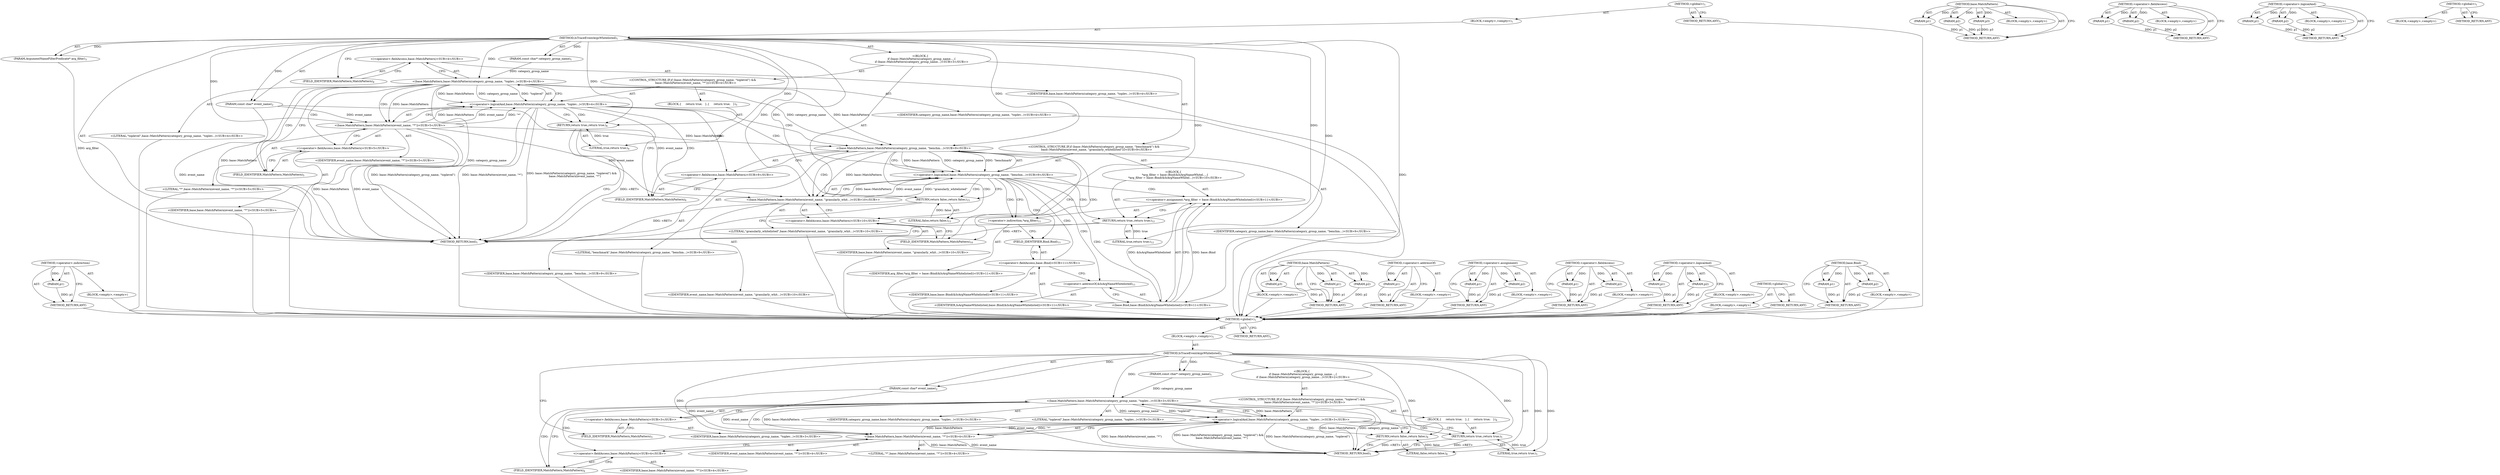 digraph "base.Bind" {
vulnerable_6 [label=<(METHOD,&lt;global&gt;)<SUB>1</SUB>>];
vulnerable_7 [label=<(BLOCK,&lt;empty&gt;,&lt;empty&gt;)<SUB>1</SUB>>];
vulnerable_8 [label=<(METHOD,IsTraceEventArgsWhitelisted)<SUB>1</SUB>>];
vulnerable_9 [label=<(PARAM,const char* category_group_name)<SUB>1</SUB>>];
vulnerable_10 [label=<(PARAM,const char* event_name)<SUB>2</SUB>>];
vulnerable_11 [label="<(BLOCK,{
   if (base::MatchPattern(category_group_name...,{
   if (base::MatchPattern(category_group_name...)<SUB>2</SUB>>"];
vulnerable_12 [label="<(CONTROL_STRUCTURE,IF,if (base::MatchPattern(category_group_name, &quot;toplevel&quot;) &amp;&amp;
       base::MatchPattern(event_name, &quot;*&quot;)))<SUB>3</SUB>>"];
vulnerable_13 [label="<(&lt;operator&gt;.logicalAnd,base::MatchPattern(category_group_name, &quot;toplev...)<SUB>3</SUB>>"];
vulnerable_14 [label="<(base.MatchPattern,base::MatchPattern(category_group_name, &quot;toplev...)<SUB>3</SUB>>"];
vulnerable_15 [label="<(&lt;operator&gt;.fieldAccess,base::MatchPattern)<SUB>3</SUB>>"];
vulnerable_16 [label="<(IDENTIFIER,base,base::MatchPattern(category_group_name, &quot;toplev...)<SUB>3</SUB>>"];
vulnerable_17 [label=<(FIELD_IDENTIFIER,MatchPattern,MatchPattern)<SUB>3</SUB>>];
vulnerable_18 [label="<(IDENTIFIER,category_group_name,base::MatchPattern(category_group_name, &quot;toplev...)<SUB>3</SUB>>"];
vulnerable_19 [label="<(LITERAL,&quot;toplevel&quot;,base::MatchPattern(category_group_name, &quot;toplev...)<SUB>3</SUB>>"];
vulnerable_20 [label="<(base.MatchPattern,base::MatchPattern(event_name, &quot;*&quot;))<SUB>4</SUB>>"];
vulnerable_21 [label="<(&lt;operator&gt;.fieldAccess,base::MatchPattern)<SUB>4</SUB>>"];
vulnerable_22 [label="<(IDENTIFIER,base,base::MatchPattern(event_name, &quot;*&quot;))<SUB>4</SUB>>"];
vulnerable_23 [label=<(FIELD_IDENTIFIER,MatchPattern,MatchPattern)<SUB>4</SUB>>];
vulnerable_24 [label="<(IDENTIFIER,event_name,base::MatchPattern(event_name, &quot;*&quot;))<SUB>4</SUB>>"];
vulnerable_25 [label="<(LITERAL,&quot;*&quot;,base::MatchPattern(event_name, &quot;*&quot;))<SUB>4</SUB>>"];
vulnerable_26 [label=<(BLOCK,{
     return true;
   },{
     return true;
   })<SUB>4</SUB>>];
vulnerable_27 [label=<(RETURN,return true;,return true;)<SUB>5</SUB>>];
vulnerable_28 [label=<(LITERAL,true,return true;)<SUB>5</SUB>>];
vulnerable_29 [label=<(RETURN,return false;,return false;)<SUB>8</SUB>>];
vulnerable_30 [label=<(LITERAL,false,return false;)<SUB>8</SUB>>];
vulnerable_31 [label=<(METHOD_RETURN,bool)<SUB>1</SUB>>];
vulnerable_33 [label=<(METHOD_RETURN,ANY)<SUB>1</SUB>>];
vulnerable_59 [label=<(METHOD,base.MatchPattern)>];
vulnerable_60 [label=<(PARAM,p1)>];
vulnerable_61 [label=<(PARAM,p2)>];
vulnerable_62 [label=<(PARAM,p3)>];
vulnerable_63 [label=<(BLOCK,&lt;empty&gt;,&lt;empty&gt;)>];
vulnerable_64 [label=<(METHOD_RETURN,ANY)>];
vulnerable_65 [label=<(METHOD,&lt;operator&gt;.fieldAccess)>];
vulnerable_66 [label=<(PARAM,p1)>];
vulnerable_67 [label=<(PARAM,p2)>];
vulnerable_68 [label=<(BLOCK,&lt;empty&gt;,&lt;empty&gt;)>];
vulnerable_69 [label=<(METHOD_RETURN,ANY)>];
vulnerable_54 [label=<(METHOD,&lt;operator&gt;.logicalAnd)>];
vulnerable_55 [label=<(PARAM,p1)>];
vulnerable_56 [label=<(PARAM,p2)>];
vulnerable_57 [label=<(BLOCK,&lt;empty&gt;,&lt;empty&gt;)>];
vulnerable_58 [label=<(METHOD_RETURN,ANY)>];
vulnerable_48 [label=<(METHOD,&lt;global&gt;)<SUB>1</SUB>>];
vulnerable_49 [label=<(BLOCK,&lt;empty&gt;,&lt;empty&gt;)>];
vulnerable_50 [label=<(METHOD_RETURN,ANY)>];
fixed_108 [label=<(METHOD,&lt;operator&gt;.indirection)>];
fixed_109 [label=<(PARAM,p1)>];
fixed_110 [label=<(BLOCK,&lt;empty&gt;,&lt;empty&gt;)>];
fixed_111 [label=<(METHOD_RETURN,ANY)>];
fixed_6 [label=<(METHOD,&lt;global&gt;)<SUB>1</SUB>>];
fixed_7 [label=<(BLOCK,&lt;empty&gt;,&lt;empty&gt;)<SUB>1</SUB>>];
fixed_8 [label=<(METHOD,IsTraceEventArgsWhitelisted)<SUB>1</SUB>>];
fixed_9 [label=<(PARAM,const char* category_group_name)<SUB>1</SUB>>];
fixed_10 [label=<(PARAM,const char* event_name)<SUB>2</SUB>>];
fixed_11 [label=<(PARAM,ArgumentNameFilterPredicate* arg_filter)<SUB>3</SUB>>];
fixed_12 [label="<(BLOCK,{
   if (base::MatchPattern(category_group_name...,{
   if (base::MatchPattern(category_group_name...)<SUB>3</SUB>>"];
fixed_13 [label="<(CONTROL_STRUCTURE,IF,if (base::MatchPattern(category_group_name, &quot;toplevel&quot;) &amp;&amp;
       base::MatchPattern(event_name, &quot;*&quot;)))<SUB>4</SUB>>"];
fixed_14 [label="<(&lt;operator&gt;.logicalAnd,base::MatchPattern(category_group_name, &quot;toplev...)<SUB>4</SUB>>"];
fixed_15 [label="<(base.MatchPattern,base::MatchPattern(category_group_name, &quot;toplev...)<SUB>4</SUB>>"];
fixed_16 [label="<(&lt;operator&gt;.fieldAccess,base::MatchPattern)<SUB>4</SUB>>"];
fixed_17 [label="<(IDENTIFIER,base,base::MatchPattern(category_group_name, &quot;toplev...)<SUB>4</SUB>>"];
fixed_18 [label=<(FIELD_IDENTIFIER,MatchPattern,MatchPattern)<SUB>4</SUB>>];
fixed_19 [label="<(IDENTIFIER,category_group_name,base::MatchPattern(category_group_name, &quot;toplev...)<SUB>4</SUB>>"];
fixed_20 [label="<(LITERAL,&quot;toplevel&quot;,base::MatchPattern(category_group_name, &quot;toplev...)<SUB>4</SUB>>"];
fixed_21 [label="<(base.MatchPattern,base::MatchPattern(event_name, &quot;*&quot;))<SUB>5</SUB>>"];
fixed_22 [label="<(&lt;operator&gt;.fieldAccess,base::MatchPattern)<SUB>5</SUB>>"];
fixed_23 [label="<(IDENTIFIER,base,base::MatchPattern(event_name, &quot;*&quot;))<SUB>5</SUB>>"];
fixed_24 [label=<(FIELD_IDENTIFIER,MatchPattern,MatchPattern)<SUB>5</SUB>>];
fixed_25 [label="<(IDENTIFIER,event_name,base::MatchPattern(event_name, &quot;*&quot;))<SUB>5</SUB>>"];
fixed_26 [label="<(LITERAL,&quot;*&quot;,base::MatchPattern(event_name, &quot;*&quot;))<SUB>5</SUB>>"];
fixed_27 [label=<(BLOCK,{
     return true;
   },{
     return true;
   })<SUB>5</SUB>>];
fixed_28 [label=<(RETURN,return true;,return true;)<SUB>6</SUB>>];
fixed_29 [label=<(LITERAL,true,return true;)<SUB>6</SUB>>];
fixed_30 [label="<(CONTROL_STRUCTURE,IF,if (base::MatchPattern(category_group_name, &quot;benchmark&quot;) &amp;&amp;
      base::MatchPattern(event_name, &quot;granularly_whitelisted&quot;)))<SUB>9</SUB>>"];
fixed_31 [label="<(&lt;operator&gt;.logicalAnd,base::MatchPattern(category_group_name, &quot;benchm...)<SUB>9</SUB>>"];
fixed_32 [label="<(base.MatchPattern,base::MatchPattern(category_group_name, &quot;benchm...)<SUB>9</SUB>>"];
fixed_33 [label="<(&lt;operator&gt;.fieldAccess,base::MatchPattern)<SUB>9</SUB>>"];
fixed_34 [label="<(IDENTIFIER,base,base::MatchPattern(category_group_name, &quot;benchm...)<SUB>9</SUB>>"];
fixed_35 [label=<(FIELD_IDENTIFIER,MatchPattern,MatchPattern)<SUB>9</SUB>>];
fixed_36 [label="<(IDENTIFIER,category_group_name,base::MatchPattern(category_group_name, &quot;benchm...)<SUB>9</SUB>>"];
fixed_37 [label="<(LITERAL,&quot;benchmark&quot;,base::MatchPattern(category_group_name, &quot;benchm...)<SUB>9</SUB>>"];
fixed_38 [label="<(base.MatchPattern,base::MatchPattern(event_name, &quot;granularly_whit...)<SUB>10</SUB>>"];
fixed_39 [label="<(&lt;operator&gt;.fieldAccess,base::MatchPattern)<SUB>10</SUB>>"];
fixed_40 [label="<(IDENTIFIER,base,base::MatchPattern(event_name, &quot;granularly_whit...)<SUB>10</SUB>>"];
fixed_41 [label=<(FIELD_IDENTIFIER,MatchPattern,MatchPattern)<SUB>10</SUB>>];
fixed_42 [label="<(IDENTIFIER,event_name,base::MatchPattern(event_name, &quot;granularly_whit...)<SUB>10</SUB>>"];
fixed_43 [label="<(LITERAL,&quot;granularly_whitelisted&quot;,base::MatchPattern(event_name, &quot;granularly_whit...)<SUB>10</SUB>>"];
fixed_44 [label="<(BLOCK,{
    *arg_filter = base::Bind(&amp;IsArgNameWhitel...,{
    *arg_filter = base::Bind(&amp;IsArgNameWhitel...)<SUB>10</SUB>>"];
fixed_45 [label="<(&lt;operator&gt;.assignment,*arg_filter = base::Bind(&amp;IsArgNameWhitelisted))<SUB>11</SUB>>"];
fixed_46 [label=<(&lt;operator&gt;.indirection,*arg_filter)<SUB>11</SUB>>];
fixed_47 [label="<(IDENTIFIER,arg_filter,*arg_filter = base::Bind(&amp;IsArgNameWhitelisted))<SUB>11</SUB>>"];
fixed_48 [label="<(base.Bind,base::Bind(&amp;IsArgNameWhitelisted))<SUB>11</SUB>>"];
fixed_49 [label="<(&lt;operator&gt;.fieldAccess,base::Bind)<SUB>11</SUB>>"];
fixed_50 [label="<(IDENTIFIER,base,base::Bind(&amp;IsArgNameWhitelisted))<SUB>11</SUB>>"];
fixed_51 [label=<(FIELD_IDENTIFIER,Bind,Bind)<SUB>11</SUB>>];
fixed_52 [label=<(&lt;operator&gt;.addressOf,&amp;IsArgNameWhitelisted)<SUB>11</SUB>>];
fixed_53 [label="<(IDENTIFIER,IsArgNameWhitelisted,base::Bind(&amp;IsArgNameWhitelisted))<SUB>11</SUB>>"];
fixed_54 [label=<(RETURN,return true;,return true;)<SUB>12</SUB>>];
fixed_55 [label=<(LITERAL,true,return true;)<SUB>12</SUB>>];
fixed_56 [label=<(RETURN,return false;,return false;)<SUB>15</SUB>>];
fixed_57 [label=<(LITERAL,false,return false;)<SUB>15</SUB>>];
fixed_58 [label=<(METHOD_RETURN,bool)<SUB>1</SUB>>];
fixed_60 [label=<(METHOD_RETURN,ANY)<SUB>1</SUB>>];
fixed_92 [label=<(METHOD,base.MatchPattern)>];
fixed_93 [label=<(PARAM,p1)>];
fixed_94 [label=<(PARAM,p2)>];
fixed_95 [label=<(PARAM,p3)>];
fixed_96 [label=<(BLOCK,&lt;empty&gt;,&lt;empty&gt;)>];
fixed_97 [label=<(METHOD_RETURN,ANY)>];
fixed_117 [label=<(METHOD,&lt;operator&gt;.addressOf)>];
fixed_118 [label=<(PARAM,p1)>];
fixed_119 [label=<(BLOCK,&lt;empty&gt;,&lt;empty&gt;)>];
fixed_120 [label=<(METHOD_RETURN,ANY)>];
fixed_103 [label=<(METHOD,&lt;operator&gt;.assignment)>];
fixed_104 [label=<(PARAM,p1)>];
fixed_105 [label=<(PARAM,p2)>];
fixed_106 [label=<(BLOCK,&lt;empty&gt;,&lt;empty&gt;)>];
fixed_107 [label=<(METHOD_RETURN,ANY)>];
fixed_98 [label=<(METHOD,&lt;operator&gt;.fieldAccess)>];
fixed_99 [label=<(PARAM,p1)>];
fixed_100 [label=<(PARAM,p2)>];
fixed_101 [label=<(BLOCK,&lt;empty&gt;,&lt;empty&gt;)>];
fixed_102 [label=<(METHOD_RETURN,ANY)>];
fixed_87 [label=<(METHOD,&lt;operator&gt;.logicalAnd)>];
fixed_88 [label=<(PARAM,p1)>];
fixed_89 [label=<(PARAM,p2)>];
fixed_90 [label=<(BLOCK,&lt;empty&gt;,&lt;empty&gt;)>];
fixed_91 [label=<(METHOD_RETURN,ANY)>];
fixed_81 [label=<(METHOD,&lt;global&gt;)<SUB>1</SUB>>];
fixed_82 [label=<(BLOCK,&lt;empty&gt;,&lt;empty&gt;)>];
fixed_83 [label=<(METHOD_RETURN,ANY)>];
fixed_112 [label=<(METHOD,base.Bind)>];
fixed_113 [label=<(PARAM,p1)>];
fixed_114 [label=<(PARAM,p2)>];
fixed_115 [label=<(BLOCK,&lt;empty&gt;,&lt;empty&gt;)>];
fixed_116 [label=<(METHOD_RETURN,ANY)>];
vulnerable_6 -> vulnerable_7  [key=0, label="AST: "];
vulnerable_6 -> vulnerable_33  [key=0, label="AST: "];
vulnerable_6 -> vulnerable_33  [key=1, label="CFG: "];
vulnerable_7 -> vulnerable_8  [key=0, label="AST: "];
vulnerable_8 -> vulnerable_9  [key=0, label="AST: "];
vulnerable_8 -> vulnerable_9  [key=1, label="DDG: "];
vulnerable_8 -> vulnerable_10  [key=0, label="AST: "];
vulnerable_8 -> vulnerable_10  [key=1, label="DDG: "];
vulnerable_8 -> vulnerable_11  [key=0, label="AST: "];
vulnerable_8 -> vulnerable_31  [key=0, label="AST: "];
vulnerable_8 -> vulnerable_17  [key=0, label="CFG: "];
vulnerable_8 -> vulnerable_29  [key=0, label="DDG: "];
vulnerable_8 -> vulnerable_30  [key=0, label="DDG: "];
vulnerable_8 -> vulnerable_27  [key=0, label="DDG: "];
vulnerable_8 -> vulnerable_14  [key=0, label="DDG: "];
vulnerable_8 -> vulnerable_20  [key=0, label="DDG: "];
vulnerable_8 -> vulnerable_28  [key=0, label="DDG: "];
vulnerable_9 -> vulnerable_14  [key=0, label="DDG: category_group_name"];
vulnerable_10 -> vulnerable_31  [key=0, label="DDG: event_name"];
vulnerable_10 -> vulnerable_20  [key=0, label="DDG: event_name"];
vulnerable_11 -> vulnerable_12  [key=0, label="AST: "];
vulnerable_11 -> vulnerable_29  [key=0, label="AST: "];
vulnerable_12 -> vulnerable_13  [key=0, label="AST: "];
vulnerable_12 -> vulnerable_26  [key=0, label="AST: "];
vulnerable_13 -> vulnerable_14  [key=0, label="AST: "];
vulnerable_13 -> vulnerable_20  [key=0, label="AST: "];
vulnerable_13 -> vulnerable_27  [key=0, label="CFG: "];
vulnerable_13 -> vulnerable_27  [key=1, label="CDG: "];
vulnerable_13 -> vulnerable_29  [key=0, label="CFG: "];
vulnerable_13 -> vulnerable_29  [key=1, label="CDG: "];
vulnerable_13 -> vulnerable_31  [key=0, label="DDG: base::MatchPattern(category_group_name, &quot;toplevel&quot;)"];
vulnerable_13 -> vulnerable_31  [key=1, label="DDG: base::MatchPattern(event_name, &quot;*&quot;)"];
vulnerable_13 -> vulnerable_31  [key=2, label="DDG: base::MatchPattern(category_group_name, &quot;toplevel&quot;) &amp;&amp;
       base::MatchPattern(event_name, &quot;*&quot;)"];
vulnerable_14 -> vulnerable_15  [key=0, label="AST: "];
vulnerable_14 -> vulnerable_18  [key=0, label="AST: "];
vulnerable_14 -> vulnerable_19  [key=0, label="AST: "];
vulnerable_14 -> vulnerable_13  [key=0, label="CFG: "];
vulnerable_14 -> vulnerable_13  [key=1, label="DDG: base::MatchPattern"];
vulnerable_14 -> vulnerable_13  [key=2, label="DDG: category_group_name"];
vulnerable_14 -> vulnerable_13  [key=3, label="DDG: &quot;toplevel&quot;"];
vulnerable_14 -> vulnerable_23  [key=0, label="CFG: "];
vulnerable_14 -> vulnerable_23  [key=1, label="CDG: "];
vulnerable_14 -> vulnerable_31  [key=0, label="DDG: base::MatchPattern"];
vulnerable_14 -> vulnerable_31  [key=1, label="DDG: category_group_name"];
vulnerable_14 -> vulnerable_20  [key=0, label="DDG: base::MatchPattern"];
vulnerable_14 -> vulnerable_20  [key=1, label="CDG: "];
vulnerable_14 -> vulnerable_21  [key=0, label="CDG: "];
vulnerable_15 -> vulnerable_16  [key=0, label="AST: "];
vulnerable_15 -> vulnerable_17  [key=0, label="AST: "];
vulnerable_15 -> vulnerable_14  [key=0, label="CFG: "];
vulnerable_17 -> vulnerable_15  [key=0, label="CFG: "];
vulnerable_20 -> vulnerable_21  [key=0, label="AST: "];
vulnerable_20 -> vulnerable_24  [key=0, label="AST: "];
vulnerable_20 -> vulnerable_25  [key=0, label="AST: "];
vulnerable_20 -> vulnerable_13  [key=0, label="CFG: "];
vulnerable_20 -> vulnerable_13  [key=1, label="DDG: base::MatchPattern"];
vulnerable_20 -> vulnerable_13  [key=2, label="DDG: event_name"];
vulnerable_20 -> vulnerable_13  [key=3, label="DDG: &quot;*&quot;"];
vulnerable_20 -> vulnerable_31  [key=0, label="DDG: base::MatchPattern"];
vulnerable_20 -> vulnerable_31  [key=1, label="DDG: event_name"];
vulnerable_21 -> vulnerable_22  [key=0, label="AST: "];
vulnerable_21 -> vulnerable_23  [key=0, label="AST: "];
vulnerable_21 -> vulnerable_20  [key=0, label="CFG: "];
vulnerable_23 -> vulnerable_21  [key=0, label="CFG: "];
vulnerable_26 -> vulnerable_27  [key=0, label="AST: "];
vulnerable_27 -> vulnerable_28  [key=0, label="AST: "];
vulnerable_27 -> vulnerable_31  [key=0, label="CFG: "];
vulnerable_27 -> vulnerable_31  [key=1, label="DDG: &lt;RET&gt;"];
vulnerable_28 -> vulnerable_27  [key=0, label="DDG: true"];
vulnerable_29 -> vulnerable_30  [key=0, label="AST: "];
vulnerable_29 -> vulnerable_31  [key=0, label="CFG: "];
vulnerable_29 -> vulnerable_31  [key=1, label="DDG: &lt;RET&gt;"];
vulnerable_30 -> vulnerable_29  [key=0, label="DDG: false"];
vulnerable_59 -> vulnerable_60  [key=0, label="AST: "];
vulnerable_59 -> vulnerable_60  [key=1, label="DDG: "];
vulnerable_59 -> vulnerable_63  [key=0, label="AST: "];
vulnerable_59 -> vulnerable_61  [key=0, label="AST: "];
vulnerable_59 -> vulnerable_61  [key=1, label="DDG: "];
vulnerable_59 -> vulnerable_64  [key=0, label="AST: "];
vulnerable_59 -> vulnerable_64  [key=1, label="CFG: "];
vulnerable_59 -> vulnerable_62  [key=0, label="AST: "];
vulnerable_59 -> vulnerable_62  [key=1, label="DDG: "];
vulnerable_60 -> vulnerable_64  [key=0, label="DDG: p1"];
vulnerable_61 -> vulnerable_64  [key=0, label="DDG: p2"];
vulnerable_62 -> vulnerable_64  [key=0, label="DDG: p3"];
vulnerable_65 -> vulnerable_66  [key=0, label="AST: "];
vulnerable_65 -> vulnerable_66  [key=1, label="DDG: "];
vulnerable_65 -> vulnerable_68  [key=0, label="AST: "];
vulnerable_65 -> vulnerable_67  [key=0, label="AST: "];
vulnerable_65 -> vulnerable_67  [key=1, label="DDG: "];
vulnerable_65 -> vulnerable_69  [key=0, label="AST: "];
vulnerable_65 -> vulnerable_69  [key=1, label="CFG: "];
vulnerable_66 -> vulnerable_69  [key=0, label="DDG: p1"];
vulnerable_67 -> vulnerable_69  [key=0, label="DDG: p2"];
vulnerable_54 -> vulnerable_55  [key=0, label="AST: "];
vulnerable_54 -> vulnerable_55  [key=1, label="DDG: "];
vulnerable_54 -> vulnerable_57  [key=0, label="AST: "];
vulnerable_54 -> vulnerable_56  [key=0, label="AST: "];
vulnerable_54 -> vulnerable_56  [key=1, label="DDG: "];
vulnerable_54 -> vulnerable_58  [key=0, label="AST: "];
vulnerable_54 -> vulnerable_58  [key=1, label="CFG: "];
vulnerable_55 -> vulnerable_58  [key=0, label="DDG: p1"];
vulnerable_56 -> vulnerable_58  [key=0, label="DDG: p2"];
vulnerable_48 -> vulnerable_49  [key=0, label="AST: "];
vulnerable_48 -> vulnerable_50  [key=0, label="AST: "];
vulnerable_48 -> vulnerable_50  [key=1, label="CFG: "];
fixed_108 -> fixed_109  [key=0, label="AST: "];
fixed_108 -> fixed_109  [key=1, label="DDG: "];
fixed_108 -> fixed_110  [key=0, label="AST: "];
fixed_108 -> fixed_111  [key=0, label="AST: "];
fixed_108 -> fixed_111  [key=1, label="CFG: "];
fixed_109 -> fixed_111  [key=0, label="DDG: p1"];
fixed_110 -> vulnerable_6  [key=0];
fixed_111 -> vulnerable_6  [key=0];
fixed_6 -> fixed_7  [key=0, label="AST: "];
fixed_6 -> fixed_60  [key=0, label="AST: "];
fixed_6 -> fixed_60  [key=1, label="CFG: "];
fixed_7 -> fixed_8  [key=0, label="AST: "];
fixed_8 -> fixed_9  [key=0, label="AST: "];
fixed_8 -> fixed_9  [key=1, label="DDG: "];
fixed_8 -> fixed_10  [key=0, label="AST: "];
fixed_8 -> fixed_10  [key=1, label="DDG: "];
fixed_8 -> fixed_11  [key=0, label="AST: "];
fixed_8 -> fixed_11  [key=1, label="DDG: "];
fixed_8 -> fixed_12  [key=0, label="AST: "];
fixed_8 -> fixed_58  [key=0, label="AST: "];
fixed_8 -> fixed_18  [key=0, label="CFG: "];
fixed_8 -> fixed_56  [key=0, label="DDG: "];
fixed_8 -> fixed_57  [key=0, label="DDG: "];
fixed_8 -> fixed_28  [key=0, label="DDG: "];
fixed_8 -> fixed_54  [key=0, label="DDG: "];
fixed_8 -> fixed_15  [key=0, label="DDG: "];
fixed_8 -> fixed_21  [key=0, label="DDG: "];
fixed_8 -> fixed_29  [key=0, label="DDG: "];
fixed_8 -> fixed_32  [key=0, label="DDG: "];
fixed_8 -> fixed_38  [key=0, label="DDG: "];
fixed_8 -> fixed_55  [key=0, label="DDG: "];
fixed_8 -> fixed_48  [key=0, label="DDG: "];
fixed_9 -> fixed_15  [key=0, label="DDG: category_group_name"];
fixed_10 -> fixed_58  [key=0, label="DDG: event_name"];
fixed_10 -> fixed_21  [key=0, label="DDG: event_name"];
fixed_10 -> fixed_38  [key=0, label="DDG: event_name"];
fixed_11 -> fixed_58  [key=0, label="DDG: arg_filter"];
fixed_12 -> fixed_13  [key=0, label="AST: "];
fixed_12 -> fixed_30  [key=0, label="AST: "];
fixed_12 -> fixed_56  [key=0, label="AST: "];
fixed_13 -> fixed_14  [key=0, label="AST: "];
fixed_13 -> fixed_27  [key=0, label="AST: "];
fixed_14 -> fixed_15  [key=0, label="AST: "];
fixed_14 -> fixed_21  [key=0, label="AST: "];
fixed_14 -> fixed_28  [key=0, label="CFG: "];
fixed_14 -> fixed_28  [key=1, label="CDG: "];
fixed_14 -> fixed_35  [key=0, label="CFG: "];
fixed_14 -> fixed_35  [key=1, label="CDG: "];
fixed_14 -> fixed_58  [key=0, label="DDG: base::MatchPattern(category_group_name, &quot;toplevel&quot;)"];
fixed_14 -> fixed_58  [key=1, label="DDG: base::MatchPattern(event_name, &quot;*&quot;)"];
fixed_14 -> fixed_58  [key=2, label="DDG: base::MatchPattern(category_group_name, &quot;toplevel&quot;) &amp;&amp;
       base::MatchPattern(event_name, &quot;*&quot;)"];
fixed_14 -> fixed_32  [key=0, label="CDG: "];
fixed_14 -> fixed_33  [key=0, label="CDG: "];
fixed_14 -> fixed_31  [key=0, label="CDG: "];
fixed_15 -> fixed_16  [key=0, label="AST: "];
fixed_15 -> fixed_19  [key=0, label="AST: "];
fixed_15 -> fixed_20  [key=0, label="AST: "];
fixed_15 -> fixed_14  [key=0, label="CFG: "];
fixed_15 -> fixed_14  [key=1, label="DDG: base::MatchPattern"];
fixed_15 -> fixed_14  [key=2, label="DDG: category_group_name"];
fixed_15 -> fixed_14  [key=3, label="DDG: &quot;toplevel&quot;"];
fixed_15 -> fixed_24  [key=0, label="CFG: "];
fixed_15 -> fixed_24  [key=1, label="CDG: "];
fixed_15 -> fixed_58  [key=0, label="DDG: base::MatchPattern"];
fixed_15 -> fixed_58  [key=1, label="DDG: category_group_name"];
fixed_15 -> fixed_21  [key=0, label="DDG: base::MatchPattern"];
fixed_15 -> fixed_21  [key=1, label="CDG: "];
fixed_15 -> fixed_32  [key=0, label="DDG: base::MatchPattern"];
fixed_15 -> fixed_32  [key=1, label="DDG: category_group_name"];
fixed_15 -> fixed_22  [key=0, label="CDG: "];
fixed_16 -> fixed_17  [key=0, label="AST: "];
fixed_16 -> fixed_18  [key=0, label="AST: "];
fixed_16 -> fixed_15  [key=0, label="CFG: "];
fixed_17 -> vulnerable_6  [key=0];
fixed_18 -> fixed_16  [key=0, label="CFG: "];
fixed_19 -> vulnerable_6  [key=0];
fixed_20 -> vulnerable_6  [key=0];
fixed_21 -> fixed_22  [key=0, label="AST: "];
fixed_21 -> fixed_25  [key=0, label="AST: "];
fixed_21 -> fixed_26  [key=0, label="AST: "];
fixed_21 -> fixed_14  [key=0, label="CFG: "];
fixed_21 -> fixed_14  [key=1, label="DDG: base::MatchPattern"];
fixed_21 -> fixed_14  [key=2, label="DDG: event_name"];
fixed_21 -> fixed_14  [key=3, label="DDG: &quot;*&quot;"];
fixed_21 -> fixed_58  [key=0, label="DDG: base::MatchPattern"];
fixed_21 -> fixed_58  [key=1, label="DDG: event_name"];
fixed_21 -> fixed_32  [key=0, label="DDG: base::MatchPattern"];
fixed_21 -> fixed_38  [key=0, label="DDG: event_name"];
fixed_22 -> fixed_23  [key=0, label="AST: "];
fixed_22 -> fixed_24  [key=0, label="AST: "];
fixed_22 -> fixed_21  [key=0, label="CFG: "];
fixed_23 -> vulnerable_6  [key=0];
fixed_24 -> fixed_22  [key=0, label="CFG: "];
fixed_25 -> vulnerable_6  [key=0];
fixed_26 -> vulnerable_6  [key=0];
fixed_27 -> fixed_28  [key=0, label="AST: "];
fixed_28 -> fixed_29  [key=0, label="AST: "];
fixed_28 -> fixed_58  [key=0, label="CFG: "];
fixed_28 -> fixed_58  [key=1, label="DDG: &lt;RET&gt;"];
fixed_29 -> fixed_28  [key=0, label="DDG: true"];
fixed_30 -> fixed_31  [key=0, label="AST: "];
fixed_30 -> fixed_44  [key=0, label="AST: "];
fixed_31 -> fixed_32  [key=0, label="AST: "];
fixed_31 -> fixed_38  [key=0, label="AST: "];
fixed_31 -> fixed_46  [key=0, label="CFG: "];
fixed_31 -> fixed_46  [key=1, label="CDG: "];
fixed_31 -> fixed_56  [key=0, label="CFG: "];
fixed_31 -> fixed_56  [key=1, label="CDG: "];
fixed_31 -> fixed_48  [key=0, label="CDG: "];
fixed_31 -> fixed_49  [key=0, label="CDG: "];
fixed_31 -> fixed_51  [key=0, label="CDG: "];
fixed_31 -> fixed_52  [key=0, label="CDG: "];
fixed_31 -> fixed_45  [key=0, label="CDG: "];
fixed_31 -> fixed_54  [key=0, label="CDG: "];
fixed_32 -> fixed_33  [key=0, label="AST: "];
fixed_32 -> fixed_36  [key=0, label="AST: "];
fixed_32 -> fixed_37  [key=0, label="AST: "];
fixed_32 -> fixed_31  [key=0, label="CFG: "];
fixed_32 -> fixed_31  [key=1, label="DDG: base::MatchPattern"];
fixed_32 -> fixed_31  [key=2, label="DDG: category_group_name"];
fixed_32 -> fixed_31  [key=3, label="DDG: &quot;benchmark&quot;"];
fixed_32 -> fixed_41  [key=0, label="CFG: "];
fixed_32 -> fixed_41  [key=1, label="CDG: "];
fixed_32 -> fixed_38  [key=0, label="DDG: base::MatchPattern"];
fixed_32 -> fixed_38  [key=1, label="CDG: "];
fixed_32 -> fixed_39  [key=0, label="CDG: "];
fixed_33 -> fixed_34  [key=0, label="AST: "];
fixed_33 -> fixed_35  [key=0, label="AST: "];
fixed_33 -> fixed_32  [key=0, label="CFG: "];
fixed_34 -> vulnerable_6  [key=0];
fixed_35 -> fixed_33  [key=0, label="CFG: "];
fixed_36 -> vulnerable_6  [key=0];
fixed_37 -> vulnerable_6  [key=0];
fixed_38 -> fixed_39  [key=0, label="AST: "];
fixed_38 -> fixed_42  [key=0, label="AST: "];
fixed_38 -> fixed_43  [key=0, label="AST: "];
fixed_38 -> fixed_31  [key=0, label="CFG: "];
fixed_38 -> fixed_31  [key=1, label="DDG: base::MatchPattern"];
fixed_38 -> fixed_31  [key=2, label="DDG: event_name"];
fixed_38 -> fixed_31  [key=3, label="DDG: &quot;granularly_whitelisted&quot;"];
fixed_39 -> fixed_40  [key=0, label="AST: "];
fixed_39 -> fixed_41  [key=0, label="AST: "];
fixed_39 -> fixed_38  [key=0, label="CFG: "];
fixed_40 -> vulnerable_6  [key=0];
fixed_41 -> fixed_39  [key=0, label="CFG: "];
fixed_42 -> vulnerable_6  [key=0];
fixed_43 -> vulnerable_6  [key=0];
fixed_44 -> fixed_45  [key=0, label="AST: "];
fixed_44 -> fixed_54  [key=0, label="AST: "];
fixed_45 -> fixed_46  [key=0, label="AST: "];
fixed_45 -> fixed_48  [key=0, label="AST: "];
fixed_45 -> fixed_54  [key=0, label="CFG: "];
fixed_46 -> fixed_47  [key=0, label="AST: "];
fixed_46 -> fixed_51  [key=0, label="CFG: "];
fixed_47 -> vulnerable_6  [key=0];
fixed_48 -> fixed_49  [key=0, label="AST: "];
fixed_48 -> fixed_52  [key=0, label="AST: "];
fixed_48 -> fixed_45  [key=0, label="CFG: "];
fixed_48 -> fixed_45  [key=1, label="DDG: base::Bind"];
fixed_48 -> fixed_45  [key=2, label="DDG: &amp;IsArgNameWhitelisted"];
fixed_49 -> fixed_50  [key=0, label="AST: "];
fixed_49 -> fixed_51  [key=0, label="AST: "];
fixed_49 -> fixed_52  [key=0, label="CFG: "];
fixed_50 -> vulnerable_6  [key=0];
fixed_51 -> fixed_49  [key=0, label="CFG: "];
fixed_52 -> fixed_53  [key=0, label="AST: "];
fixed_52 -> fixed_48  [key=0, label="CFG: "];
fixed_53 -> vulnerable_6  [key=0];
fixed_54 -> fixed_55  [key=0, label="AST: "];
fixed_54 -> fixed_58  [key=0, label="CFG: "];
fixed_54 -> fixed_58  [key=1, label="DDG: &lt;RET&gt;"];
fixed_55 -> fixed_54  [key=0, label="DDG: true"];
fixed_56 -> fixed_57  [key=0, label="AST: "];
fixed_56 -> fixed_58  [key=0, label="CFG: "];
fixed_56 -> fixed_58  [key=1, label="DDG: &lt;RET&gt;"];
fixed_57 -> fixed_56  [key=0, label="DDG: false"];
fixed_58 -> vulnerable_6  [key=0];
fixed_60 -> vulnerable_6  [key=0];
fixed_92 -> fixed_93  [key=0, label="AST: "];
fixed_92 -> fixed_93  [key=1, label="DDG: "];
fixed_92 -> fixed_96  [key=0, label="AST: "];
fixed_92 -> fixed_94  [key=0, label="AST: "];
fixed_92 -> fixed_94  [key=1, label="DDG: "];
fixed_92 -> fixed_97  [key=0, label="AST: "];
fixed_92 -> fixed_97  [key=1, label="CFG: "];
fixed_92 -> fixed_95  [key=0, label="AST: "];
fixed_92 -> fixed_95  [key=1, label="DDG: "];
fixed_93 -> fixed_97  [key=0, label="DDG: p1"];
fixed_94 -> fixed_97  [key=0, label="DDG: p2"];
fixed_95 -> fixed_97  [key=0, label="DDG: p3"];
fixed_96 -> vulnerable_6  [key=0];
fixed_97 -> vulnerable_6  [key=0];
fixed_117 -> fixed_118  [key=0, label="AST: "];
fixed_117 -> fixed_118  [key=1, label="DDG: "];
fixed_117 -> fixed_119  [key=0, label="AST: "];
fixed_117 -> fixed_120  [key=0, label="AST: "];
fixed_117 -> fixed_120  [key=1, label="CFG: "];
fixed_118 -> fixed_120  [key=0, label="DDG: p1"];
fixed_119 -> vulnerable_6  [key=0];
fixed_120 -> vulnerable_6  [key=0];
fixed_103 -> fixed_104  [key=0, label="AST: "];
fixed_103 -> fixed_104  [key=1, label="DDG: "];
fixed_103 -> fixed_106  [key=0, label="AST: "];
fixed_103 -> fixed_105  [key=0, label="AST: "];
fixed_103 -> fixed_105  [key=1, label="DDG: "];
fixed_103 -> fixed_107  [key=0, label="AST: "];
fixed_103 -> fixed_107  [key=1, label="CFG: "];
fixed_104 -> fixed_107  [key=0, label="DDG: p1"];
fixed_105 -> fixed_107  [key=0, label="DDG: p2"];
fixed_106 -> vulnerable_6  [key=0];
fixed_107 -> vulnerable_6  [key=0];
fixed_98 -> fixed_99  [key=0, label="AST: "];
fixed_98 -> fixed_99  [key=1, label="DDG: "];
fixed_98 -> fixed_101  [key=0, label="AST: "];
fixed_98 -> fixed_100  [key=0, label="AST: "];
fixed_98 -> fixed_100  [key=1, label="DDG: "];
fixed_98 -> fixed_102  [key=0, label="AST: "];
fixed_98 -> fixed_102  [key=1, label="CFG: "];
fixed_99 -> fixed_102  [key=0, label="DDG: p1"];
fixed_100 -> fixed_102  [key=0, label="DDG: p2"];
fixed_101 -> vulnerable_6  [key=0];
fixed_102 -> vulnerable_6  [key=0];
fixed_87 -> fixed_88  [key=0, label="AST: "];
fixed_87 -> fixed_88  [key=1, label="DDG: "];
fixed_87 -> fixed_90  [key=0, label="AST: "];
fixed_87 -> fixed_89  [key=0, label="AST: "];
fixed_87 -> fixed_89  [key=1, label="DDG: "];
fixed_87 -> fixed_91  [key=0, label="AST: "];
fixed_87 -> fixed_91  [key=1, label="CFG: "];
fixed_88 -> fixed_91  [key=0, label="DDG: p1"];
fixed_89 -> fixed_91  [key=0, label="DDG: p2"];
fixed_90 -> vulnerable_6  [key=0];
fixed_91 -> vulnerable_6  [key=0];
fixed_81 -> fixed_82  [key=0, label="AST: "];
fixed_81 -> fixed_83  [key=0, label="AST: "];
fixed_81 -> fixed_83  [key=1, label="CFG: "];
fixed_82 -> vulnerable_6  [key=0];
fixed_83 -> vulnerable_6  [key=0];
fixed_112 -> fixed_113  [key=0, label="AST: "];
fixed_112 -> fixed_113  [key=1, label="DDG: "];
fixed_112 -> fixed_115  [key=0, label="AST: "];
fixed_112 -> fixed_114  [key=0, label="AST: "];
fixed_112 -> fixed_114  [key=1, label="DDG: "];
fixed_112 -> fixed_116  [key=0, label="AST: "];
fixed_112 -> fixed_116  [key=1, label="CFG: "];
fixed_113 -> fixed_116  [key=0, label="DDG: p1"];
fixed_114 -> fixed_116  [key=0, label="DDG: p2"];
fixed_115 -> vulnerable_6  [key=0];
fixed_116 -> vulnerable_6  [key=0];
}

